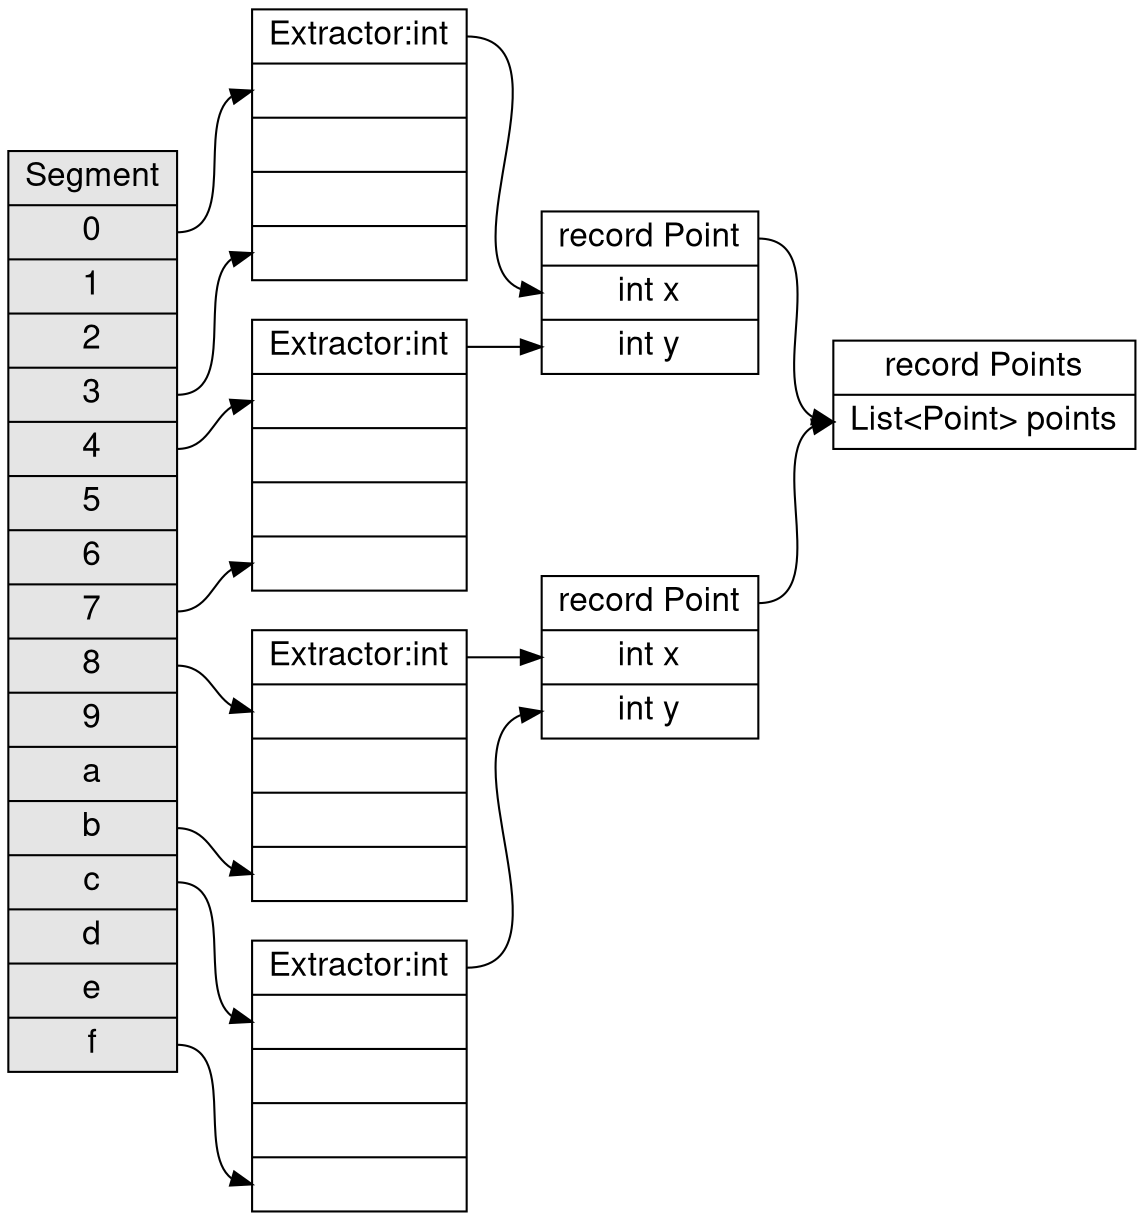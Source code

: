 digraph g {
fontname="Helvetica,Arial,sans-serif"
node [fontname="Helvetica,Arial,sans-serif"]
edge [fontname="Helvetica,Arial,sans-serif"]
graph [
rankdir = "LR"
];
node [
fontsize = "16"
shape = "ellipse"
];
edge [
];
"node0" [
label = "<h>Segment|<f0>0|<f1>1|<f2>2|<f3>3|<f4>4|<f5>5|<f6>6|<f7>7|<f8>8|<f9>9|<fa>a|<fb>b|<fc>c|<fd>d|<fe>e|<ff>f"
shape = "record"
style= "filled", fillcolor="gray90"
];
"node1" [
label = "<h>Extractor:int| <f0> | <f1> | <f2> | <f3>"
shape = "record"
];
"node2" [
label = "<h>Extractor:int| <f0> | <f1> | <f2> | <f3>"
shape = "record"
];
"node3" [
label = "<h>Extractor:int| <f0> | <f1> | <f2> | <f3>"
shape = "record"
];
"node4" [
label = "<h>Extractor:int| <f0> | <f1> | <f2> | <f3>"
shape = "record"
];
"begin" [
label = "<h>record Point| <f0> int x| <f1> int y"
shape = "record"
];
"end" [
label = "<h>record Point| <f0> int x| <f1> int y"
shape = "record"
];
"line" [
label = "<h>record Points| <f0> List\<Point\> points"
shape = "record"
];
"node0":f0 -> "node1":f0 [
id = 0
];
"node0":f3 -> "node1":f3 [
id = 1
];
"node0":f4 -> "node2":f0 [
id = 2
];
"node0":f7 -> "node2":f3 [
id = 3
];
"node0":f8 -> "node3":f0 [
id = 0
];
"node0":fb -> "node3":f3 [
id = 1
];
"node0":fc -> "node4":f0 [
id = 2
];
"node0":ff -> "node4":f3 [
id = 3
];
"node1":h -> "begin":f0 [
id = 2
];
"node2":h -> "begin":f1 [
id = 3
];
"node3":h -> "end":f0 [
id = 2
];
"node4":h -> "end":f1 [
id = 3
];
"begin":h -> "line":f0 [
id = 2
];
"end":h -> "line":f0 [
id = 3
];

}